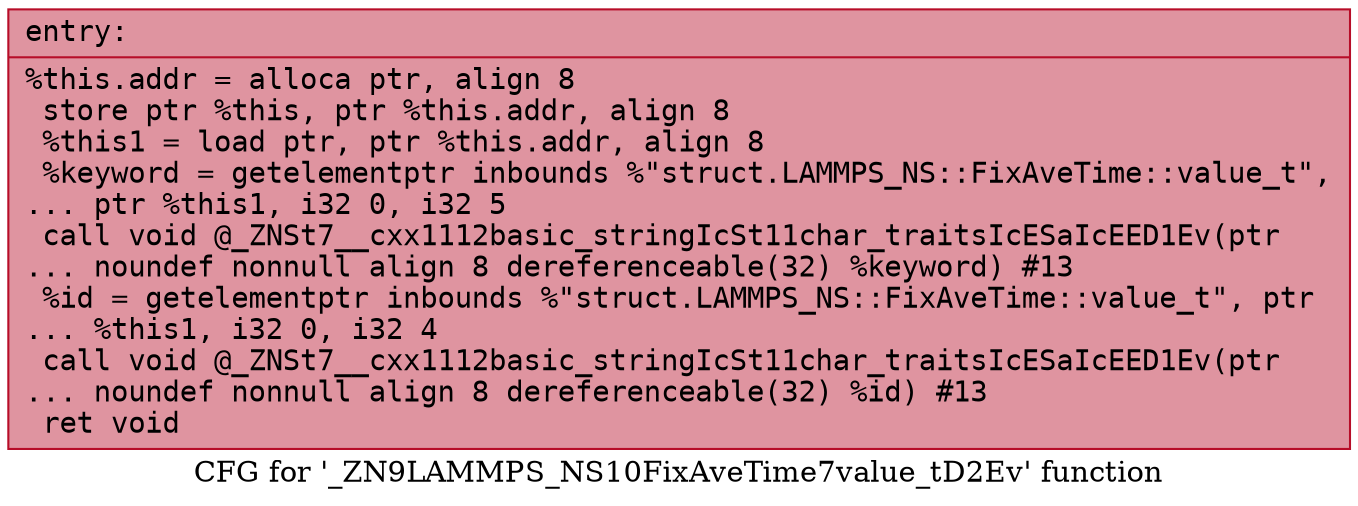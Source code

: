 digraph "CFG for '_ZN9LAMMPS_NS10FixAveTime7value_tD2Ev' function" {
	label="CFG for '_ZN9LAMMPS_NS10FixAveTime7value_tD2Ev' function";

	Node0x560f93b0a1d0 [shape=record,color="#b70d28ff", style=filled, fillcolor="#b70d2870" fontname="Courier",label="{entry:\l|  %this.addr = alloca ptr, align 8\l  store ptr %this, ptr %this.addr, align 8\l  %this1 = load ptr, ptr %this.addr, align 8\l  %keyword = getelementptr inbounds %\"struct.LAMMPS_NS::FixAveTime::value_t\",\l... ptr %this1, i32 0, i32 5\l  call void @_ZNSt7__cxx1112basic_stringIcSt11char_traitsIcESaIcEED1Ev(ptr\l... noundef nonnull align 8 dereferenceable(32) %keyword) #13\l  %id = getelementptr inbounds %\"struct.LAMMPS_NS::FixAveTime::value_t\", ptr\l... %this1, i32 0, i32 4\l  call void @_ZNSt7__cxx1112basic_stringIcSt11char_traitsIcESaIcEED1Ev(ptr\l... noundef nonnull align 8 dereferenceable(32) %id) #13\l  ret void\l}"];
}
